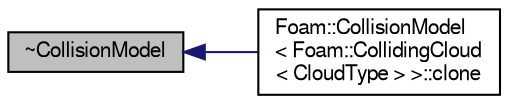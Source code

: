 digraph "~CollisionModel"
{
  bgcolor="transparent";
  edge [fontname="FreeSans",fontsize="10",labelfontname="FreeSans",labelfontsize="10"];
  node [fontname="FreeSans",fontsize="10",shape=record];
  rankdir="LR";
  Node7 [label="~CollisionModel",height=0.2,width=0.4,color="black", fillcolor="grey75", style="filled", fontcolor="black"];
  Node7 -> Node8 [dir="back",color="midnightblue",fontsize="10",style="solid",fontname="FreeSans"];
  Node8 [label="Foam::CollisionModel\l\< Foam::CollidingCloud\l\< CloudType \> \>::clone",height=0.2,width=0.4,color="black",URL="$a23754.html#af94514f3a64557280272f5c7d1b1f7ff",tooltip="Construct and return a clone. "];
}

